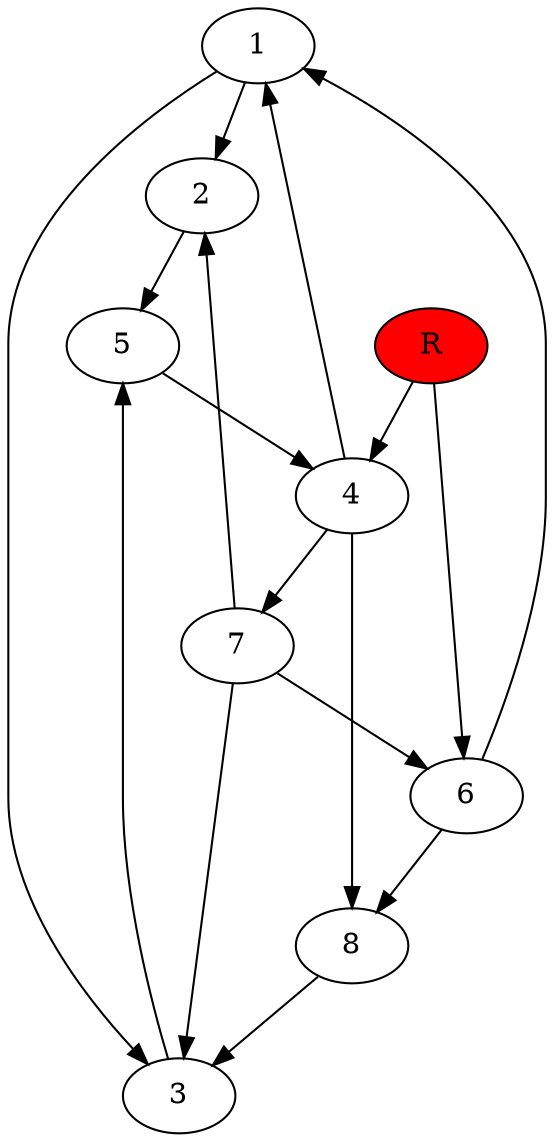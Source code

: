 digraph prb1317 {
	1
	2
	3
	4
	5
	6
	7
	8
	R [fillcolor="#ff0000" style=filled]
	1 -> 2
	1 -> 3
	2 -> 5
	3 -> 5
	4 -> 1
	4 -> 7
	4 -> 8
	5 -> 4
	6 -> 1
	6 -> 8
	7 -> 2
	7 -> 3
	7 -> 6
	8 -> 3
	R -> 4
	R -> 6
}
